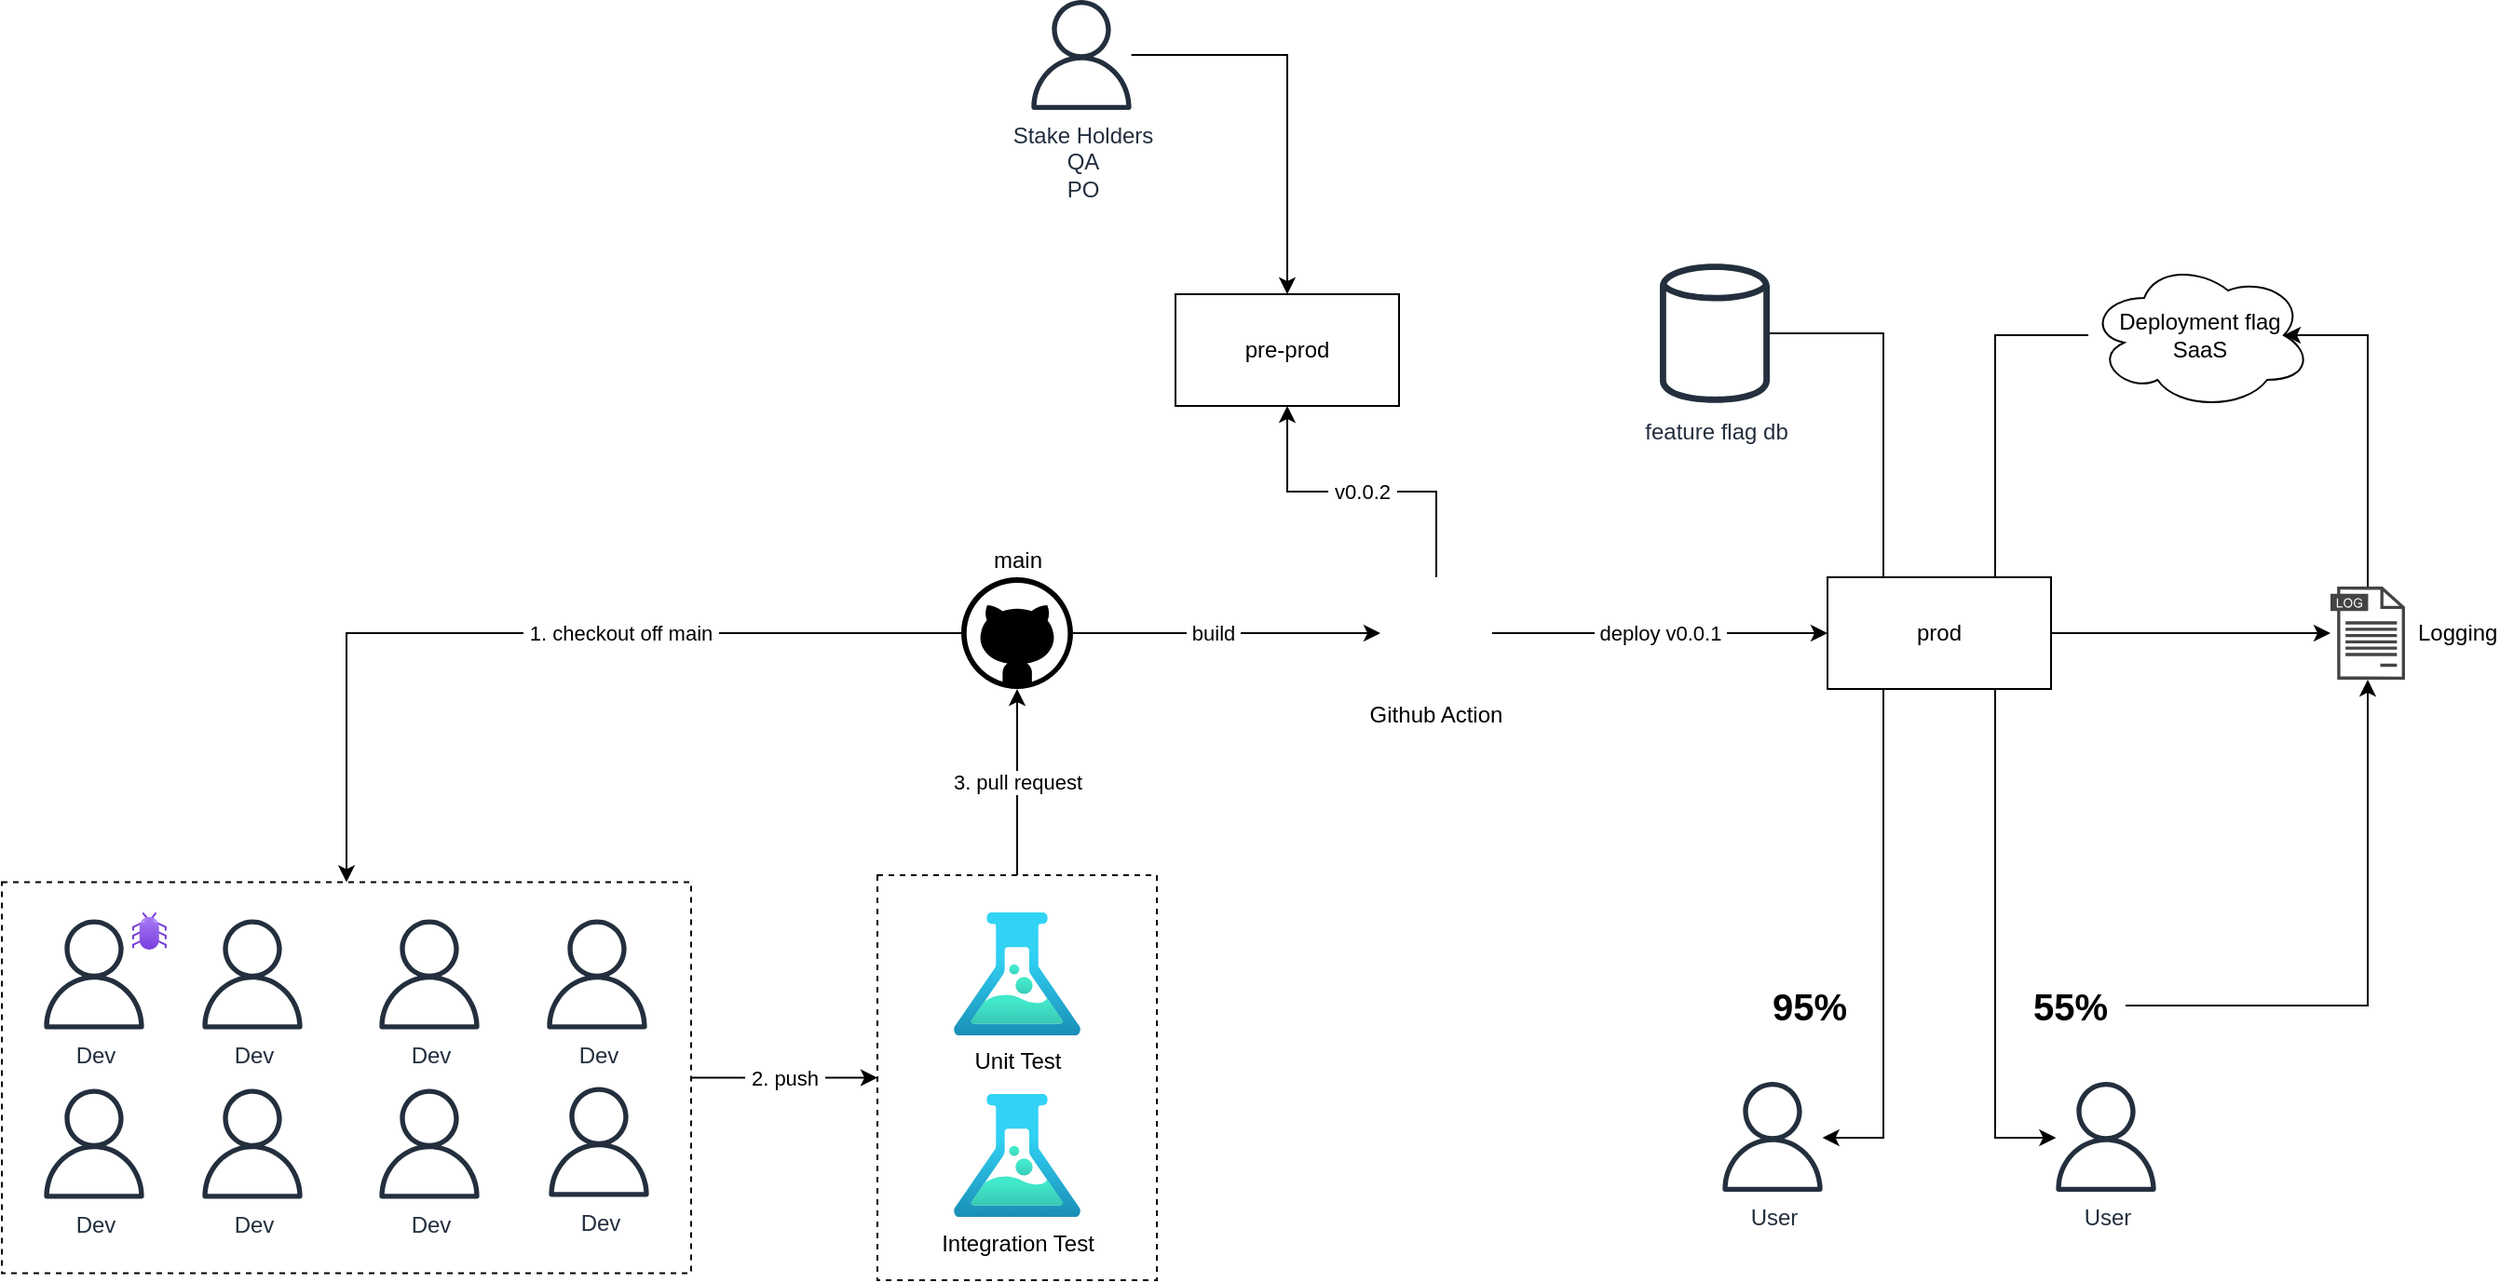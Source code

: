<mxfile version="24.0.4" type="device">
  <diagram name="Page-1" id="47xNZxUSD3sWYIKx5Ayp">
    <mxGraphModel dx="1084" dy="2284" grid="1" gridSize="10" guides="1" tooltips="1" connect="1" arrows="1" fold="1" page="1" pageScale="1" pageWidth="850" pageHeight="1100" math="0" shadow="0">
      <root>
        <mxCell id="0" />
        <mxCell id="1" parent="0" />
        <mxCell id="35t8MaJB0A04CbhdY1rm-17" value="" style="rounded=0;whiteSpace=wrap;html=1;dashed=1;verticalAlign=top;fontStyle=1;fontSize=19;" vertex="1" parent="1">
          <mxGeometry x="580" y="360" width="150" height="217.5" as="geometry" />
        </mxCell>
        <mxCell id="35t8MaJB0A04CbhdY1rm-19" value="&amp;nbsp;2. push&amp;nbsp;" style="edgeStyle=orthogonalEdgeStyle;rounded=0;orthogonalLoop=1;jettySize=auto;html=1;" edge="1" parent="1" source="35t8MaJB0A04CbhdY1rm-16" target="35t8MaJB0A04CbhdY1rm-17">
          <mxGeometry relative="1" as="geometry" />
        </mxCell>
        <mxCell id="35t8MaJB0A04CbhdY1rm-16" value="" style="rounded=0;whiteSpace=wrap;html=1;dashed=1;" vertex="1" parent="1">
          <mxGeometry x="110" y="363.75" width="370" height="210" as="geometry" />
        </mxCell>
        <mxCell id="35t8MaJB0A04CbhdY1rm-1" value="Dev" style="sketch=0;outlineConnect=0;fontColor=#232F3E;gradientColor=none;fillColor=#232F3D;strokeColor=none;dashed=0;verticalLabelPosition=bottom;verticalAlign=top;align=center;html=1;fontSize=12;fontStyle=0;aspect=fixed;pointerEvents=1;shape=mxgraph.aws4.user;" vertex="1" parent="1">
          <mxGeometry x="130" y="474.75" width="59" height="59" as="geometry" />
        </mxCell>
        <mxCell id="35t8MaJB0A04CbhdY1rm-2" value="Dev" style="sketch=0;outlineConnect=0;fontColor=#232F3E;gradientColor=none;fillColor=#232F3D;strokeColor=none;dashed=0;verticalLabelPosition=bottom;verticalAlign=top;align=center;html=1;fontSize=12;fontStyle=0;aspect=fixed;pointerEvents=1;shape=mxgraph.aws4.user;" vertex="1" parent="1">
          <mxGeometry x="215" y="474.75" width="59" height="59" as="geometry" />
        </mxCell>
        <mxCell id="35t8MaJB0A04CbhdY1rm-4" value="Dev" style="sketch=0;outlineConnect=0;fontColor=#232F3E;gradientColor=none;fillColor=#232F3D;strokeColor=none;dashed=0;verticalLabelPosition=bottom;verticalAlign=top;align=center;html=1;fontSize=12;fontStyle=0;aspect=fixed;pointerEvents=1;shape=mxgraph.aws4.user;" vertex="1" parent="1">
          <mxGeometry x="310" y="474.75" width="59" height="59" as="geometry" />
        </mxCell>
        <mxCell id="35t8MaJB0A04CbhdY1rm-5" value="Dev" style="sketch=0;outlineConnect=0;fontColor=#232F3E;gradientColor=none;fillColor=#232F3D;strokeColor=none;dashed=0;verticalLabelPosition=bottom;verticalAlign=top;align=center;html=1;fontSize=12;fontStyle=0;aspect=fixed;pointerEvents=1;shape=mxgraph.aws4.user;" vertex="1" parent="1">
          <mxGeometry x="401" y="473.75" width="59" height="59" as="geometry" />
        </mxCell>
        <mxCell id="35t8MaJB0A04CbhdY1rm-6" value="Dev" style="sketch=0;outlineConnect=0;fontColor=#232F3E;gradientColor=none;fillColor=#232F3D;strokeColor=none;dashed=0;verticalLabelPosition=bottom;verticalAlign=top;align=center;html=1;fontSize=12;fontStyle=0;aspect=fixed;pointerEvents=1;shape=mxgraph.aws4.user;" vertex="1" parent="1">
          <mxGeometry x="130" y="383.75" width="59" height="59" as="geometry" />
        </mxCell>
        <mxCell id="35t8MaJB0A04CbhdY1rm-7" value="Dev" style="sketch=0;outlineConnect=0;fontColor=#232F3E;gradientColor=none;fillColor=#232F3D;strokeColor=none;dashed=0;verticalLabelPosition=bottom;verticalAlign=top;align=center;html=1;fontSize=12;fontStyle=0;aspect=fixed;pointerEvents=1;shape=mxgraph.aws4.user;" vertex="1" parent="1">
          <mxGeometry x="215" y="383.75" width="59" height="59" as="geometry" />
        </mxCell>
        <mxCell id="35t8MaJB0A04CbhdY1rm-8" value="Dev" style="sketch=0;outlineConnect=0;fontColor=#232F3E;gradientColor=none;fillColor=#232F3D;strokeColor=none;dashed=0;verticalLabelPosition=bottom;verticalAlign=top;align=center;html=1;fontSize=12;fontStyle=0;aspect=fixed;pointerEvents=1;shape=mxgraph.aws4.user;" vertex="1" parent="1">
          <mxGeometry x="310" y="383.75" width="59" height="59" as="geometry" />
        </mxCell>
        <mxCell id="35t8MaJB0A04CbhdY1rm-9" value="Dev" style="sketch=0;outlineConnect=0;fontColor=#232F3E;gradientColor=none;fillColor=#232F3D;strokeColor=none;dashed=0;verticalLabelPosition=bottom;verticalAlign=top;align=center;html=1;fontSize=12;fontStyle=0;aspect=fixed;pointerEvents=1;shape=mxgraph.aws4.user;" vertex="1" parent="1">
          <mxGeometry x="400" y="383.75" width="59" height="59" as="geometry" />
        </mxCell>
        <mxCell id="35t8MaJB0A04CbhdY1rm-12" value="&amp;nbsp;1. checkout off main&amp;nbsp;" style="edgeStyle=orthogonalEdgeStyle;rounded=0;orthogonalLoop=1;jettySize=auto;html=1;entryX=0.5;entryY=0;entryDx=0;entryDy=0;" edge="1" parent="1" source="35t8MaJB0A04CbhdY1rm-10" target="35t8MaJB0A04CbhdY1rm-16">
          <mxGeometry x="-0.211" relative="1" as="geometry">
            <mxPoint as="offset" />
          </mxGeometry>
        </mxCell>
        <mxCell id="35t8MaJB0A04CbhdY1rm-22" style="edgeStyle=orthogonalEdgeStyle;rounded=0;orthogonalLoop=1;jettySize=auto;html=1;entryX=0;entryY=0.5;entryDx=0;entryDy=0;" edge="1" parent="1" source="35t8MaJB0A04CbhdY1rm-10" target="35t8MaJB0A04CbhdY1rm-23">
          <mxGeometry relative="1" as="geometry" />
        </mxCell>
        <mxCell id="35t8MaJB0A04CbhdY1rm-34" value="&amp;nbsp;build&amp;nbsp;" style="edgeLabel;html=1;align=center;verticalAlign=middle;resizable=0;points=[];" vertex="1" connectable="0" parent="35t8MaJB0A04CbhdY1rm-22">
          <mxGeometry x="-0.096" y="2" relative="1" as="geometry">
            <mxPoint y="2" as="offset" />
          </mxGeometry>
        </mxCell>
        <mxCell id="35t8MaJB0A04CbhdY1rm-10" value="main" style="verticalLabelPosition=top;html=1;verticalAlign=bottom;align=center;strokeColor=none;fillColor=#000000;shape=mxgraph.azure.github_code;pointerEvents=1;labelPosition=center;spacingLeft=0;" vertex="1" parent="1">
          <mxGeometry x="625" y="200" width="60" height="60" as="geometry" />
        </mxCell>
        <mxCell id="35t8MaJB0A04CbhdY1rm-13" value="Unit Test" style="image;aspect=fixed;html=1;points=[];align=center;fontSize=12;image=img/lib/azure2/general/Load_Test.svg;" vertex="1" parent="1">
          <mxGeometry x="621" y="380" width="68" height="66" as="geometry" />
        </mxCell>
        <mxCell id="35t8MaJB0A04CbhdY1rm-14" value="Integration Test" style="image;aspect=fixed;html=1;points=[];align=center;fontSize=12;image=img/lib/azure2/general/Load_Test.svg;" vertex="1" parent="1">
          <mxGeometry x="621" y="477.5" width="68" height="66" as="geometry" />
        </mxCell>
        <mxCell id="35t8MaJB0A04CbhdY1rm-18" value="" style="image;aspect=fixed;html=1;points=[];align=center;fontSize=12;image=img/lib/azure2/general/Bug.svg;" vertex="1" parent="1">
          <mxGeometry x="180" y="380" width="18.44" height="20" as="geometry" />
        </mxCell>
        <mxCell id="35t8MaJB0A04CbhdY1rm-20" value="3. pull request" style="edgeStyle=orthogonalEdgeStyle;rounded=0;orthogonalLoop=1;jettySize=auto;html=1;entryX=0.5;entryY=1;entryDx=0;entryDy=0;entryPerimeter=0;" edge="1" parent="1" source="35t8MaJB0A04CbhdY1rm-17" target="35t8MaJB0A04CbhdY1rm-10">
          <mxGeometry relative="1" as="geometry" />
        </mxCell>
        <mxCell id="35t8MaJB0A04CbhdY1rm-28" style="edgeStyle=orthogonalEdgeStyle;rounded=0;orthogonalLoop=1;jettySize=auto;html=1;endArrow=none;endFill=0;" edge="1" parent="1" source="35t8MaJB0A04CbhdY1rm-21" target="35t8MaJB0A04CbhdY1rm-27">
          <mxGeometry relative="1" as="geometry">
            <Array as="points">
              <mxPoint x="1120" y="69" />
            </Array>
          </mxGeometry>
        </mxCell>
        <mxCell id="35t8MaJB0A04CbhdY1rm-45" style="edgeStyle=orthogonalEdgeStyle;rounded=0;orthogonalLoop=1;jettySize=auto;html=1;" edge="1" parent="1" source="35t8MaJB0A04CbhdY1rm-21" target="35t8MaJB0A04CbhdY1rm-40">
          <mxGeometry relative="1" as="geometry" />
        </mxCell>
        <mxCell id="35t8MaJB0A04CbhdY1rm-21" value="prod" style="rounded=0;whiteSpace=wrap;html=1;" vertex="1" parent="1">
          <mxGeometry x="1090" y="200" width="120" height="60" as="geometry" />
        </mxCell>
        <mxCell id="35t8MaJB0A04CbhdY1rm-25" value="&amp;nbsp;deploy v0.0.1&amp;nbsp;" style="edgeStyle=orthogonalEdgeStyle;rounded=0;orthogonalLoop=1;jettySize=auto;html=1;" edge="1" parent="1" source="35t8MaJB0A04CbhdY1rm-23" target="35t8MaJB0A04CbhdY1rm-21">
          <mxGeometry relative="1" as="geometry" />
        </mxCell>
        <mxCell id="35t8MaJB0A04CbhdY1rm-36" value="&amp;nbsp;v0.0.2&amp;nbsp;" style="edgeStyle=orthogonalEdgeStyle;rounded=0;orthogonalLoop=1;jettySize=auto;html=1;" edge="1" parent="1" source="35t8MaJB0A04CbhdY1rm-23" target="35t8MaJB0A04CbhdY1rm-35">
          <mxGeometry relative="1" as="geometry" />
        </mxCell>
        <mxCell id="35t8MaJB0A04CbhdY1rm-23" value="Github Action" style="shape=image;verticalLabelPosition=bottom;labelBackgroundColor=default;verticalAlign=top;aspect=fixed;imageAspect=0;image=https://static-00.iconduck.com/assets.00/githubactions-icon-2048x2048-ipqow27x.png;" vertex="1" parent="1">
          <mxGeometry x="850" y="200" width="60" height="60" as="geometry" />
        </mxCell>
        <mxCell id="35t8MaJB0A04CbhdY1rm-27" value="feature flag db" style="sketch=0;outlineConnect=0;fontColor=#232F3E;gradientColor=none;fillColor=#232F3D;strokeColor=none;dashed=0;verticalLabelPosition=bottom;verticalAlign=top;align=center;html=1;fontSize=12;fontStyle=0;aspect=fixed;pointerEvents=1;shape=mxgraph.aws4.generic_database;" vertex="1" parent="1">
          <mxGeometry x="1000" y="30" width="59" height="78" as="geometry" />
        </mxCell>
        <mxCell id="35t8MaJB0A04CbhdY1rm-30" style="edgeStyle=orthogonalEdgeStyle;rounded=0;orthogonalLoop=1;jettySize=auto;html=1;entryX=0.75;entryY=0;entryDx=0;entryDy=0;endArrow=none;endFill=0;" edge="1" parent="1" source="35t8MaJB0A04CbhdY1rm-29" target="35t8MaJB0A04CbhdY1rm-21">
          <mxGeometry relative="1" as="geometry" />
        </mxCell>
        <mxCell id="35t8MaJB0A04CbhdY1rm-29" value="Deployment flag SaaS" style="ellipse;shape=cloud;whiteSpace=wrap;html=1;" vertex="1" parent="1">
          <mxGeometry x="1230" y="30" width="120" height="80" as="geometry" />
        </mxCell>
        <mxCell id="35t8MaJB0A04CbhdY1rm-39" style="edgeStyle=orthogonalEdgeStyle;rounded=0;orthogonalLoop=1;jettySize=auto;html=1;exitX=0.75;exitY=1;exitDx=0;exitDy=0;" edge="1" parent="1" source="35t8MaJB0A04CbhdY1rm-21" target="35t8MaJB0A04CbhdY1rm-31">
          <mxGeometry relative="1" as="geometry">
            <Array as="points">
              <mxPoint x="1180" y="501" />
            </Array>
          </mxGeometry>
        </mxCell>
        <mxCell id="35t8MaJB0A04CbhdY1rm-31" value="User" style="sketch=0;outlineConnect=0;fontColor=#232F3E;gradientColor=none;fillColor=#232F3D;strokeColor=none;dashed=0;verticalLabelPosition=bottom;verticalAlign=top;align=center;html=1;fontSize=12;fontStyle=0;aspect=fixed;pointerEvents=1;shape=mxgraph.aws4.user;" vertex="1" parent="1">
          <mxGeometry x="1210" y="471" width="59" height="59" as="geometry" />
        </mxCell>
        <mxCell id="35t8MaJB0A04CbhdY1rm-35" value="pre-prod" style="rounded=0;whiteSpace=wrap;html=1;" vertex="1" parent="1">
          <mxGeometry x="740" y="48" width="120" height="60" as="geometry" />
        </mxCell>
        <mxCell id="35t8MaJB0A04CbhdY1rm-38" style="edgeStyle=orthogonalEdgeStyle;rounded=0;orthogonalLoop=1;jettySize=auto;html=1;" edge="1" parent="1" source="35t8MaJB0A04CbhdY1rm-37" target="35t8MaJB0A04CbhdY1rm-35">
          <mxGeometry relative="1" as="geometry" />
        </mxCell>
        <mxCell id="35t8MaJB0A04CbhdY1rm-37" value="Stake Holders&lt;div&gt;QA&lt;/div&gt;&lt;div&gt;PO&lt;/div&gt;" style="sketch=0;outlineConnect=0;fontColor=#232F3E;gradientColor=none;fillColor=#232F3D;strokeColor=none;dashed=0;verticalLabelPosition=bottom;verticalAlign=top;align=center;html=1;fontSize=12;fontStyle=0;aspect=fixed;pointerEvents=1;shape=mxgraph.aws4.user;" vertex="1" parent="1">
          <mxGeometry x="660" y="-110" width="59" height="59" as="geometry" />
        </mxCell>
        <mxCell id="35t8MaJB0A04CbhdY1rm-40" value="Logging" style="sketch=0;pointerEvents=1;shadow=0;dashed=0;html=1;strokeColor=none;fillColor=#434445;aspect=fixed;labelPosition=right;verticalLabelPosition=middle;verticalAlign=middle;align=left;outlineConnect=0;shape=mxgraph.vvd.log_files;spacingLeft=5;" vertex="1" parent="1">
          <mxGeometry x="1360" y="205" width="40" height="50" as="geometry" />
        </mxCell>
        <mxCell id="35t8MaJB0A04CbhdY1rm-42" style="edgeStyle=orthogonalEdgeStyle;rounded=0;orthogonalLoop=1;jettySize=auto;html=1;exitX=0.25;exitY=1;exitDx=0;exitDy=0;" edge="1" parent="1" source="35t8MaJB0A04CbhdY1rm-21" target="35t8MaJB0A04CbhdY1rm-41">
          <mxGeometry relative="1" as="geometry">
            <Array as="points">
              <mxPoint x="1120" y="501" />
            </Array>
          </mxGeometry>
        </mxCell>
        <mxCell id="35t8MaJB0A04CbhdY1rm-41" value="User" style="sketch=0;outlineConnect=0;fontColor=#232F3E;gradientColor=none;fillColor=#232F3D;strokeColor=none;dashed=0;verticalLabelPosition=bottom;verticalAlign=top;align=center;html=1;fontSize=12;fontStyle=0;aspect=fixed;pointerEvents=1;shape=mxgraph.aws4.user;" vertex="1" parent="1">
          <mxGeometry x="1031" y="471" width="59" height="59" as="geometry" />
        </mxCell>
        <mxCell id="35t8MaJB0A04CbhdY1rm-43" value="95%" style="text;html=1;align=center;verticalAlign=middle;resizable=0;points=[];autosize=1;strokeColor=none;fillColor=none;fontSize=20;fontStyle=1" vertex="1" parent="1">
          <mxGeometry x="1050" y="410" width="60" height="40" as="geometry" />
        </mxCell>
        <mxCell id="35t8MaJB0A04CbhdY1rm-46" style="edgeStyle=orthogonalEdgeStyle;rounded=0;orthogonalLoop=1;jettySize=auto;html=1;" edge="1" parent="1" source="35t8MaJB0A04CbhdY1rm-44" target="35t8MaJB0A04CbhdY1rm-40">
          <mxGeometry relative="1" as="geometry" />
        </mxCell>
        <mxCell id="35t8MaJB0A04CbhdY1rm-44" value="55%" style="text;html=1;align=center;verticalAlign=middle;resizable=0;points=[];autosize=1;strokeColor=none;fillColor=none;fontSize=20;fontStyle=1" vertex="1" parent="1">
          <mxGeometry x="1190" y="410" width="60" height="40" as="geometry" />
        </mxCell>
        <mxCell id="35t8MaJB0A04CbhdY1rm-49" style="edgeStyle=orthogonalEdgeStyle;rounded=0;orthogonalLoop=1;jettySize=auto;html=1;entryX=0.875;entryY=0.5;entryDx=0;entryDy=0;entryPerimeter=0;" edge="1" parent="1" source="35t8MaJB0A04CbhdY1rm-40" target="35t8MaJB0A04CbhdY1rm-29">
          <mxGeometry relative="1" as="geometry">
            <Array as="points">
              <mxPoint x="1380" y="70" />
            </Array>
          </mxGeometry>
        </mxCell>
      </root>
    </mxGraphModel>
  </diagram>
</mxfile>
